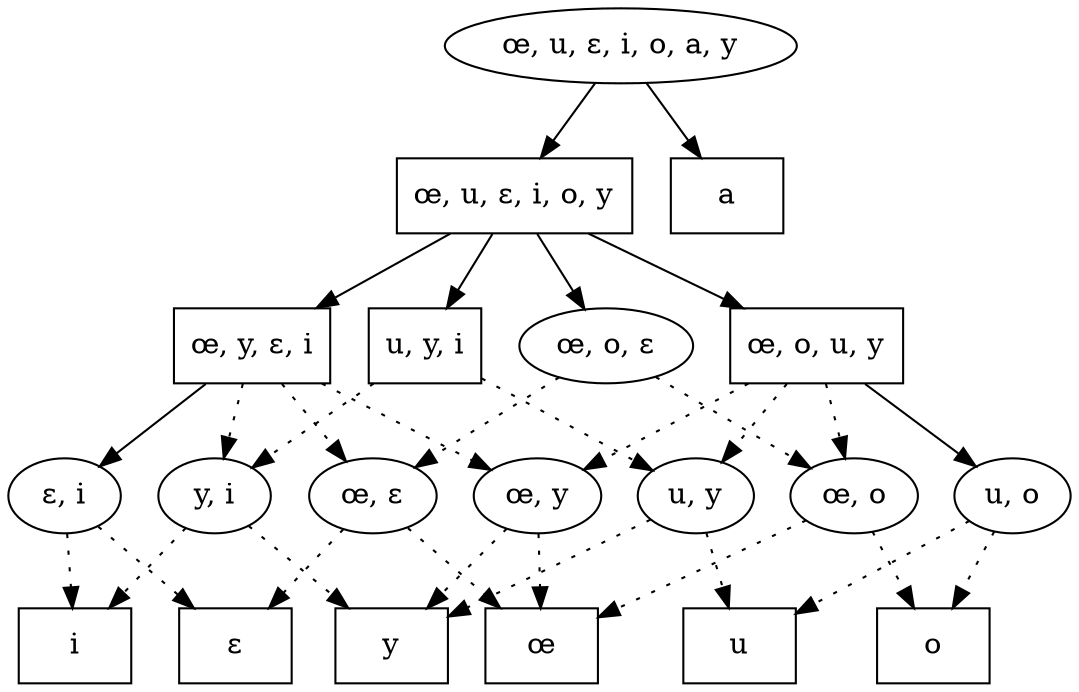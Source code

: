 // None
digraph {
	0 [label="œ, u, ɛ, i, o, a, y"]
	1 [label="œ, u, ɛ, i, o, y",shape=box]
	2 [label="œ, y, ɛ, i",shape=box]
	3 [label="œ, o, u, y",shape=box]
	4 [label="u, y, i",shape=box]
	5 [label="i",shape=box]
	6 [label="y",shape=box]
	7 [label="u",shape=box]
	8 [label="ɛ",shape=box]
	9 [label="œ",shape=box]
	10 [label="o",shape=box]
	11 [label="a",shape=box]
	12 [label="œ, y"]
	13 [label="y, i"]
	14 [label="u, y"]
	15 [label="u, o"]
	16 [label="ɛ, i"]
	17 [label="œ, o, ɛ"]
	18 [label="œ, ɛ"]
	19 [label="œ, o"]
	0 -> 1 []
	0 -> 11 []
	1 -> 2 []
	1 -> 3 []
	1 -> 4 []
	1 -> 17 []
	2 -> 12 [style=dotted]
	2 -> 13 [style=dotted]
	2 -> 16 []
	2 -> 18 [style=dotted]
	3 -> 12 [style=dotted]
	3 -> 14 [style=dotted]
	3 -> 15 []
	3 -> 19 [style=dotted]
	4 -> 13 [style=dotted]
	4 -> 14 [style=dotted]
	12 -> 6 [style=dotted]
	12 -> 9 [style=dotted]
	13 -> 5 [style=dotted]
	13 -> 6 [style=dotted]
	14 -> 6 [style=dotted]
	14 -> 7 [style=dotted]
	15 -> 7 [style=dotted]
	15 -> 10 [style=dotted]
	16 -> 5 [style=dotted]
	16 -> 8 [style=dotted]
	17 -> 18 [style=dotted]
	17 -> 19 [style=dotted]
	18 -> 8 [style=dotted]
	18 -> 9 [style=dotted]
	19 -> 9 [style=dotted]
	19 -> 10 [style=dotted]
}
